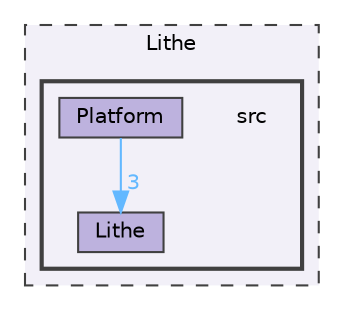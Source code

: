 digraph "G:/dev/Lithe/Lithe/src"
{
 // LATEX_PDF_SIZE
  bgcolor="transparent";
  edge [fontname=Helvetica,fontsize=10,labelfontname=Helvetica,labelfontsize=10];
  node [fontname=Helvetica,fontsize=10,shape=box,height=0.2,width=0.4];
  compound=true
  subgraph clusterdir_103856a050ba18bbd348ccc2ed3340c2 {
    graph [ bgcolor="#f2f0f8", pencolor="grey25", label="Lithe", fontname=Helvetica,fontsize=10 style="filled,dashed", URL="dir_103856a050ba18bbd348ccc2ed3340c2.html",tooltip=""]
  subgraph clusterdir_f15c76819746754082443b5bfce7d7e8 {
    graph [ bgcolor="#f2f0f8", pencolor="grey25", label="", fontname=Helvetica,fontsize=10 style="filled,bold", URL="dir_f15c76819746754082443b5bfce7d7e8.html",tooltip=""]
    dir_f15c76819746754082443b5bfce7d7e8 [shape=plaintext, label="src"];
  dir_332c472a74bff6200866c0cd3b006c35 [label="Lithe", fillcolor="#bdb2de", color="grey25", style="filled", URL="dir_332c472a74bff6200866c0cd3b006c35.html",tooltip=""];
  dir_2df5f9de278359e8b4b71d6fe3185ec5 [label="Platform", fillcolor="#bdb2de", color="grey25", style="filled", URL="dir_2df5f9de278359e8b4b71d6fe3185ec5.html",tooltip=""];
  }
  }
  dir_2df5f9de278359e8b4b71d6fe3185ec5->dir_332c472a74bff6200866c0cd3b006c35 [headlabel="3", labeldistance=1.5 headhref="dir_000004_000003.html" color="steelblue1" fontcolor="steelblue1"];
}
